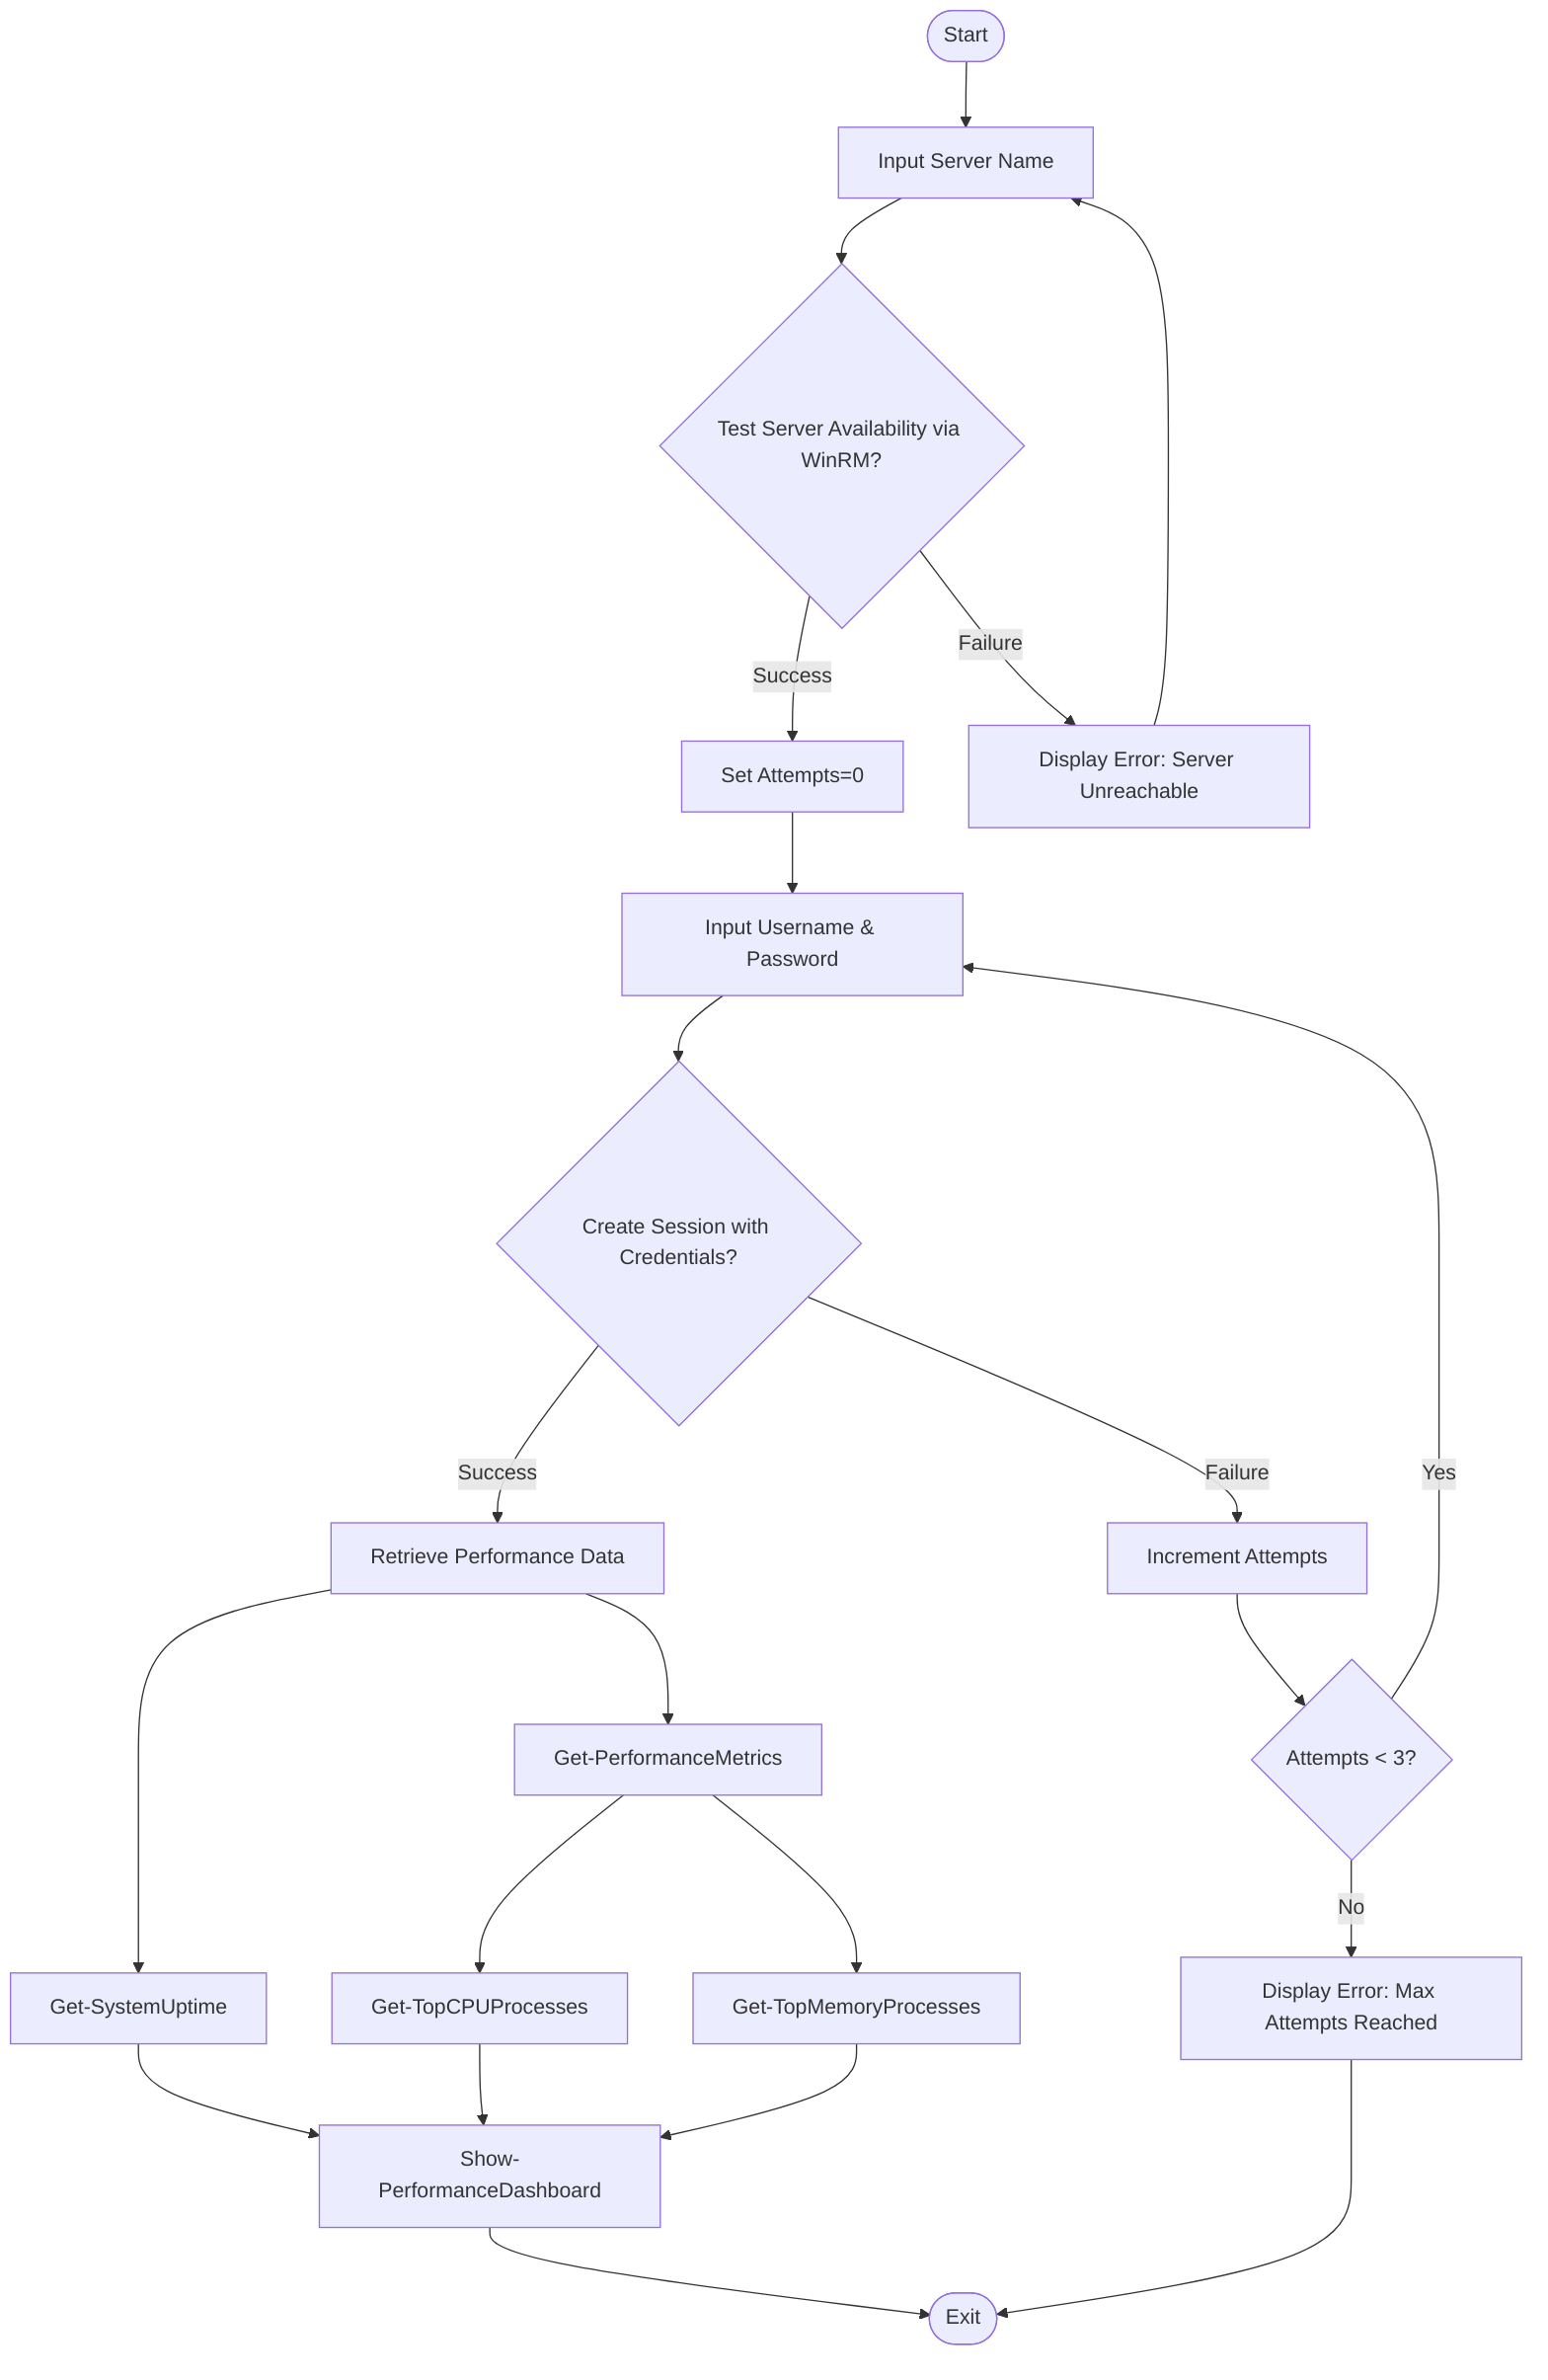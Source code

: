 graph TD
    A([Start]) --> B[Input Server Name]
    B --> C{Test Server Availability via WinRM?}
    C -->|Success| D[Set Attempts=0]
    C -->|Failure| E[Display Error: Server Unreachable]
    E --> B
    D --> F[Input Username & Password]
    F --> G{Create Session with Credentials?}
    G -->|Success| H[Retrieve Performance Data]
    G -->|Failure| I[Increment Attempts]
    I --> J{Attempts < 3?}
    J -->|Yes| F
    J -->|No| K[Display Error: Max Attempts Reached]
    K --> Z([Exit])
    H --> L[Get-SystemUptime]
    H --> M[Get-PerformanceMetrics]
    M --> N[Get-TopCPUProcesses]
    M --> O[Get-TopMemoryProcesses]
    L --> P[Show-PerformanceDashboard]
    N --> P
    O --> P
    P --> Z